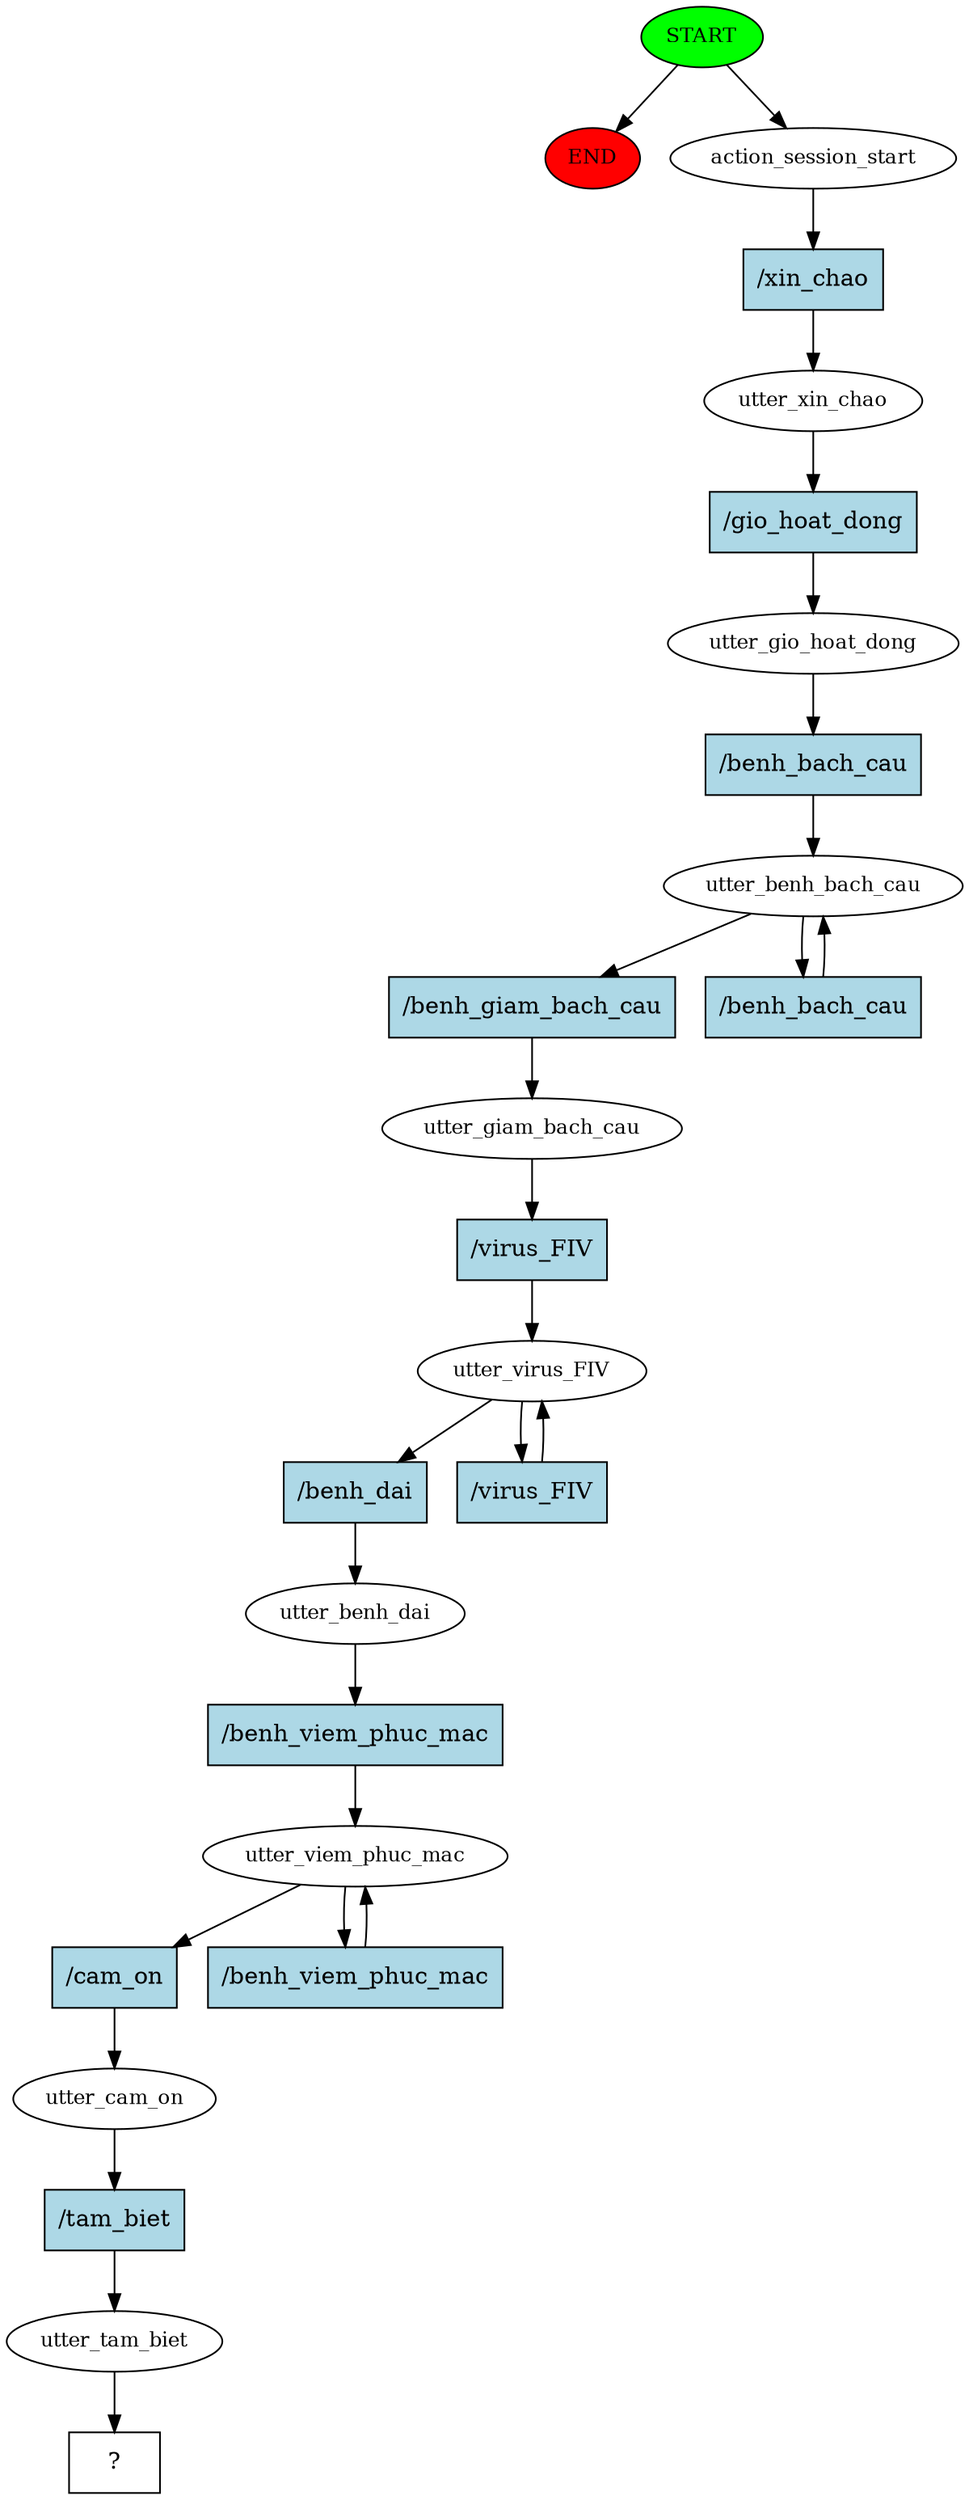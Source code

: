 digraph  {
0 [class="start active", fillcolor=green, fontsize=12, label=START, style=filled];
"-1" [class=end, fillcolor=red, fontsize=12, label=END, style=filled];
1 [class=active, fontsize=12, label=action_session_start];
2 [class=active, fontsize=12, label=utter_xin_chao];
3 [class=active, fontsize=12, label=utter_gio_hoat_dong];
4 [class=active, fontsize=12, label=utter_benh_bach_cau];
6 [class=active, fontsize=12, label=utter_giam_bach_cau];
7 [class=active, fontsize=12, label=utter_virus_FIV];
9 [class=active, fontsize=12, label=utter_benh_dai];
10 [class=active, fontsize=12, label=utter_viem_phuc_mac];
12 [class=active, fontsize=12, label=utter_cam_on];
13 [class=active, fontsize=12, label=utter_tam_biet];
14 [class="intent dashed active", label="  ?  ", shape=rect];
15 [class="intent active", fillcolor=lightblue, label="/xin_chao", shape=rect, style=filled];
16 [class="intent active", fillcolor=lightblue, label="/gio_hoat_dong", shape=rect, style=filled];
17 [class="intent active", fillcolor=lightblue, label="/benh_bach_cau", shape=rect, style=filled];
18 [class="intent active", fillcolor=lightblue, label="/benh_giam_bach_cau", shape=rect, style=filled];
19 [class="intent active", fillcolor=lightblue, label="/benh_bach_cau", shape=rect, style=filled];
20 [class="intent active", fillcolor=lightblue, label="/virus_FIV", shape=rect, style=filled];
21 [class="intent active", fillcolor=lightblue, label="/benh_dai", shape=rect, style=filled];
22 [class="intent active", fillcolor=lightblue, label="/virus_FIV", shape=rect, style=filled];
23 [class="intent active", fillcolor=lightblue, label="/benh_viem_phuc_mac", shape=rect, style=filled];
24 [class="intent active", fillcolor=lightblue, label="/cam_on", shape=rect, style=filled];
25 [class="intent active", fillcolor=lightblue, label="/benh_viem_phuc_mac", shape=rect, style=filled];
26 [class="intent active", fillcolor=lightblue, label="/tam_biet", shape=rect, style=filled];
0 -> "-1"  [class="", key=NONE, label=""];
0 -> 1  [class=active, key=NONE, label=""];
1 -> 15  [class=active, key=0];
2 -> 16  [class=active, key=0];
3 -> 17  [class=active, key=0];
4 -> 18  [class=active, key=0];
4 -> 19  [class=active, key=0];
6 -> 20  [class=active, key=0];
7 -> 21  [class=active, key=0];
7 -> 22  [class=active, key=0];
9 -> 23  [class=active, key=0];
10 -> 24  [class=active, key=0];
10 -> 25  [class=active, key=0];
12 -> 26  [class=active, key=0];
13 -> 14  [class=active, key=NONE, label=""];
15 -> 2  [class=active, key=0];
16 -> 3  [class=active, key=0];
17 -> 4  [class=active, key=0];
18 -> 6  [class=active, key=0];
19 -> 4  [class=active, key=0];
20 -> 7  [class=active, key=0];
21 -> 9  [class=active, key=0];
22 -> 7  [class=active, key=0];
23 -> 10  [class=active, key=0];
24 -> 12  [class=active, key=0];
25 -> 10  [class=active, key=0];
26 -> 13  [class=active, key=0];
}
